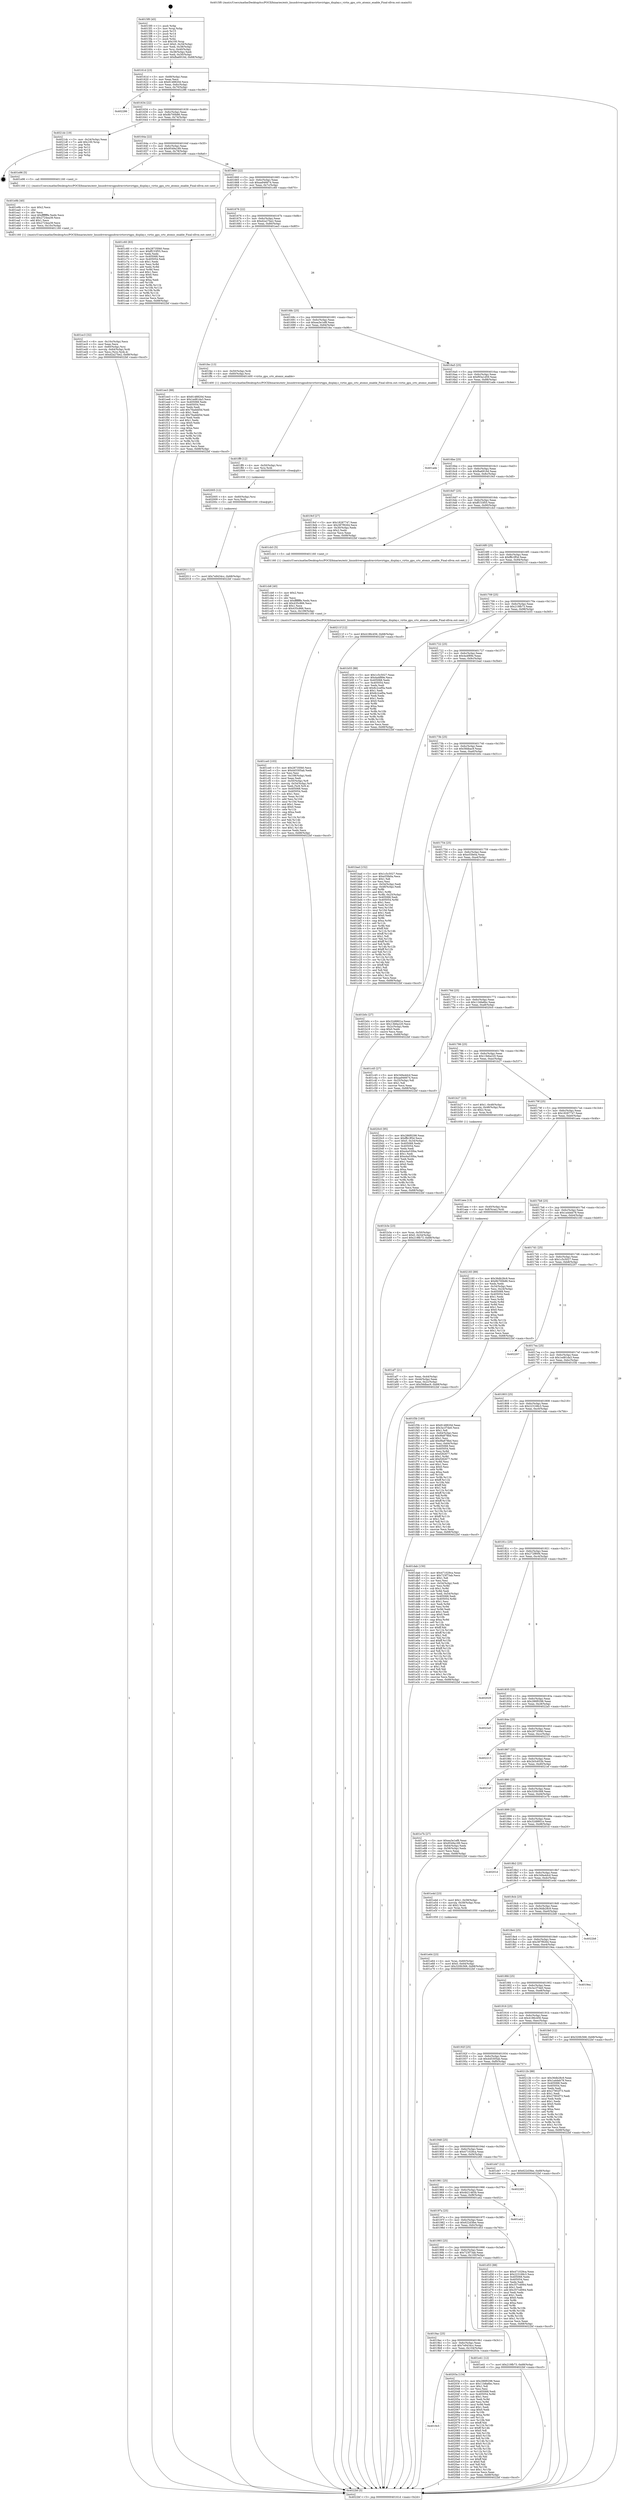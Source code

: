 digraph "0x4015f0" {
  label = "0x4015f0 (/mnt/c/Users/mathe/Desktop/tcc/POCII/binaries/extr_linuxdriversgpudrmvirtiovirtgpu_display.c_virtio_gpu_crtc_atomic_enable_Final-ollvm.out::main(0))"
  labelloc = "t"
  node[shape=record]

  Entry [label="",width=0.3,height=0.3,shape=circle,fillcolor=black,style=filled]
  "0x40161d" [label="{
     0x40161d [23]\l
     | [instrs]\l
     &nbsp;&nbsp;0x40161d \<+3\>: mov -0x68(%rbp),%eax\l
     &nbsp;&nbsp;0x401620 \<+2\>: mov %eax,%ecx\l
     &nbsp;&nbsp;0x401622 \<+6\>: sub $0x8148820d,%ecx\l
     &nbsp;&nbsp;0x401628 \<+3\>: mov %eax,-0x6c(%rbp)\l
     &nbsp;&nbsp;0x40162b \<+3\>: mov %ecx,-0x70(%rbp)\l
     &nbsp;&nbsp;0x40162e \<+6\>: je 0000000000402286 \<main+0xc96\>\l
  }"]
  "0x402286" [label="{
     0x402286\l
  }", style=dashed]
  "0x401634" [label="{
     0x401634 [22]\l
     | [instrs]\l
     &nbsp;&nbsp;0x401634 \<+5\>: jmp 0000000000401639 \<main+0x49\>\l
     &nbsp;&nbsp;0x401639 \<+3\>: mov -0x6c(%rbp),%eax\l
     &nbsp;&nbsp;0x40163c \<+5\>: sub $0x8b700b86,%eax\l
     &nbsp;&nbsp;0x401641 \<+3\>: mov %eax,-0x74(%rbp)\l
     &nbsp;&nbsp;0x401644 \<+6\>: je 00000000004021dc \<main+0xbec\>\l
  }"]
  Exit [label="",width=0.3,height=0.3,shape=circle,fillcolor=black,style=filled,peripheries=2]
  "0x4021dc" [label="{
     0x4021dc [19]\l
     | [instrs]\l
     &nbsp;&nbsp;0x4021dc \<+3\>: mov -0x24(%rbp),%eax\l
     &nbsp;&nbsp;0x4021df \<+7\>: add $0x100,%rsp\l
     &nbsp;&nbsp;0x4021e6 \<+1\>: pop %rbx\l
     &nbsp;&nbsp;0x4021e7 \<+2\>: pop %r12\l
     &nbsp;&nbsp;0x4021e9 \<+2\>: pop %r14\l
     &nbsp;&nbsp;0x4021eb \<+2\>: pop %r15\l
     &nbsp;&nbsp;0x4021ed \<+1\>: pop %rbp\l
     &nbsp;&nbsp;0x4021ee \<+1\>: ret\l
  }"]
  "0x40164a" [label="{
     0x40164a [22]\l
     | [instrs]\l
     &nbsp;&nbsp;0x40164a \<+5\>: jmp 000000000040164f \<main+0x5f\>\l
     &nbsp;&nbsp;0x40164f \<+3\>: mov -0x6c(%rbp),%eax\l
     &nbsp;&nbsp;0x401652 \<+5\>: sub $0x9549a189,%eax\l
     &nbsp;&nbsp;0x401657 \<+3\>: mov %eax,-0x78(%rbp)\l
     &nbsp;&nbsp;0x40165a \<+6\>: je 0000000000401e96 \<main+0x8a6\>\l
  }"]
  "0x4019c5" [label="{
     0x4019c5\l
  }", style=dashed]
  "0x401e96" [label="{
     0x401e96 [5]\l
     | [instrs]\l
     &nbsp;&nbsp;0x401e96 \<+5\>: call 0000000000401160 \<next_i\>\l
     | [calls]\l
     &nbsp;&nbsp;0x401160 \{1\} (/mnt/c/Users/mathe/Desktop/tcc/POCII/binaries/extr_linuxdriversgpudrmvirtiovirtgpu_display.c_virtio_gpu_crtc_atomic_enable_Final-ollvm.out::next_i)\l
  }"]
  "0x401660" [label="{
     0x401660 [22]\l
     | [instrs]\l
     &nbsp;&nbsp;0x401660 \<+5\>: jmp 0000000000401665 \<main+0x75\>\l
     &nbsp;&nbsp;0x401665 \<+3\>: mov -0x6c(%rbp),%eax\l
     &nbsp;&nbsp;0x401668 \<+5\>: sub $0xaa946674,%eax\l
     &nbsp;&nbsp;0x40166d \<+3\>: mov %eax,-0x7c(%rbp)\l
     &nbsp;&nbsp;0x401670 \<+6\>: je 0000000000401c60 \<main+0x670\>\l
  }"]
  "0x40203a" [label="{
     0x40203a [134]\l
     | [instrs]\l
     &nbsp;&nbsp;0x40203a \<+5\>: mov $0x286f0298,%eax\l
     &nbsp;&nbsp;0x40203f \<+5\>: mov $0x11b8a6bc,%ecx\l
     &nbsp;&nbsp;0x402044 \<+2\>: mov $0x1,%dl\l
     &nbsp;&nbsp;0x402046 \<+2\>: xor %esi,%esi\l
     &nbsp;&nbsp;0x402048 \<+7\>: mov 0x405068,%edi\l
     &nbsp;&nbsp;0x40204f \<+8\>: mov 0x405054,%r8d\l
     &nbsp;&nbsp;0x402057 \<+3\>: sub $0x1,%esi\l
     &nbsp;&nbsp;0x40205a \<+3\>: mov %edi,%r9d\l
     &nbsp;&nbsp;0x40205d \<+3\>: add %esi,%r9d\l
     &nbsp;&nbsp;0x402060 \<+4\>: imul %r9d,%edi\l
     &nbsp;&nbsp;0x402064 \<+3\>: and $0x1,%edi\l
     &nbsp;&nbsp;0x402067 \<+3\>: cmp $0x0,%edi\l
     &nbsp;&nbsp;0x40206a \<+4\>: sete %r10b\l
     &nbsp;&nbsp;0x40206e \<+4\>: cmp $0xa,%r8d\l
     &nbsp;&nbsp;0x402072 \<+4\>: setl %r11b\l
     &nbsp;&nbsp;0x402076 \<+3\>: mov %r10b,%bl\l
     &nbsp;&nbsp;0x402079 \<+3\>: xor $0xff,%bl\l
     &nbsp;&nbsp;0x40207c \<+3\>: mov %r11b,%r14b\l
     &nbsp;&nbsp;0x40207f \<+4\>: xor $0xff,%r14b\l
     &nbsp;&nbsp;0x402083 \<+3\>: xor $0x0,%dl\l
     &nbsp;&nbsp;0x402086 \<+3\>: mov %bl,%r15b\l
     &nbsp;&nbsp;0x402089 \<+4\>: and $0x0,%r15b\l
     &nbsp;&nbsp;0x40208d \<+3\>: and %dl,%r10b\l
     &nbsp;&nbsp;0x402090 \<+3\>: mov %r14b,%r12b\l
     &nbsp;&nbsp;0x402093 \<+4\>: and $0x0,%r12b\l
     &nbsp;&nbsp;0x402097 \<+3\>: and %dl,%r11b\l
     &nbsp;&nbsp;0x40209a \<+3\>: or %r10b,%r15b\l
     &nbsp;&nbsp;0x40209d \<+3\>: or %r11b,%r12b\l
     &nbsp;&nbsp;0x4020a0 \<+3\>: xor %r12b,%r15b\l
     &nbsp;&nbsp;0x4020a3 \<+3\>: or %r14b,%bl\l
     &nbsp;&nbsp;0x4020a6 \<+3\>: xor $0xff,%bl\l
     &nbsp;&nbsp;0x4020a9 \<+3\>: or $0x0,%dl\l
     &nbsp;&nbsp;0x4020ac \<+2\>: and %dl,%bl\l
     &nbsp;&nbsp;0x4020ae \<+3\>: or %bl,%r15b\l
     &nbsp;&nbsp;0x4020b1 \<+4\>: test $0x1,%r15b\l
     &nbsp;&nbsp;0x4020b5 \<+3\>: cmovne %ecx,%eax\l
     &nbsp;&nbsp;0x4020b8 \<+3\>: mov %eax,-0x68(%rbp)\l
     &nbsp;&nbsp;0x4020bb \<+5\>: jmp 00000000004022bf \<main+0xccf\>\l
  }"]
  "0x401c60" [label="{
     0x401c60 [83]\l
     | [instrs]\l
     &nbsp;&nbsp;0x401c60 \<+5\>: mov $0x28735f40,%eax\l
     &nbsp;&nbsp;0x401c65 \<+5\>: mov $0xff153f55,%ecx\l
     &nbsp;&nbsp;0x401c6a \<+2\>: xor %edx,%edx\l
     &nbsp;&nbsp;0x401c6c \<+7\>: mov 0x405068,%esi\l
     &nbsp;&nbsp;0x401c73 \<+7\>: mov 0x405054,%edi\l
     &nbsp;&nbsp;0x401c7a \<+3\>: sub $0x1,%edx\l
     &nbsp;&nbsp;0x401c7d \<+3\>: mov %esi,%r8d\l
     &nbsp;&nbsp;0x401c80 \<+3\>: add %edx,%r8d\l
     &nbsp;&nbsp;0x401c83 \<+4\>: imul %r8d,%esi\l
     &nbsp;&nbsp;0x401c87 \<+3\>: and $0x1,%esi\l
     &nbsp;&nbsp;0x401c8a \<+3\>: cmp $0x0,%esi\l
     &nbsp;&nbsp;0x401c8d \<+4\>: sete %r9b\l
     &nbsp;&nbsp;0x401c91 \<+3\>: cmp $0xa,%edi\l
     &nbsp;&nbsp;0x401c94 \<+4\>: setl %r10b\l
     &nbsp;&nbsp;0x401c98 \<+3\>: mov %r9b,%r11b\l
     &nbsp;&nbsp;0x401c9b \<+3\>: and %r10b,%r11b\l
     &nbsp;&nbsp;0x401c9e \<+3\>: xor %r10b,%r9b\l
     &nbsp;&nbsp;0x401ca1 \<+3\>: or %r9b,%r11b\l
     &nbsp;&nbsp;0x401ca4 \<+4\>: test $0x1,%r11b\l
     &nbsp;&nbsp;0x401ca8 \<+3\>: cmovne %ecx,%eax\l
     &nbsp;&nbsp;0x401cab \<+3\>: mov %eax,-0x68(%rbp)\l
     &nbsp;&nbsp;0x401cae \<+5\>: jmp 00000000004022bf \<main+0xccf\>\l
  }"]
  "0x401676" [label="{
     0x401676 [22]\l
     | [instrs]\l
     &nbsp;&nbsp;0x401676 \<+5\>: jmp 000000000040167b \<main+0x8b\>\l
     &nbsp;&nbsp;0x40167b \<+3\>: mov -0x6c(%rbp),%eax\l
     &nbsp;&nbsp;0x40167e \<+5\>: sub $0xd2a27be2,%eax\l
     &nbsp;&nbsp;0x401683 \<+3\>: mov %eax,-0x80(%rbp)\l
     &nbsp;&nbsp;0x401686 \<+6\>: je 0000000000401ee3 \<main+0x8f3\>\l
  }"]
  "0x402011" [label="{
     0x402011 [12]\l
     | [instrs]\l
     &nbsp;&nbsp;0x402011 \<+7\>: movl $0x7e9434cc,-0x68(%rbp)\l
     &nbsp;&nbsp;0x402018 \<+5\>: jmp 00000000004022bf \<main+0xccf\>\l
  }"]
  "0x401ee3" [label="{
     0x401ee3 [88]\l
     | [instrs]\l
     &nbsp;&nbsp;0x401ee3 \<+5\>: mov $0x8148820d,%eax\l
     &nbsp;&nbsp;0x401ee8 \<+5\>: mov $0x1ed81da3,%ecx\l
     &nbsp;&nbsp;0x401eed \<+7\>: mov 0x405068,%edx\l
     &nbsp;&nbsp;0x401ef4 \<+7\>: mov 0x405054,%esi\l
     &nbsp;&nbsp;0x401efb \<+2\>: mov %edx,%edi\l
     &nbsp;&nbsp;0x401efd \<+6\>: add $0x76addd5d,%edi\l
     &nbsp;&nbsp;0x401f03 \<+3\>: sub $0x1,%edi\l
     &nbsp;&nbsp;0x401f06 \<+6\>: sub $0x76addd5d,%edi\l
     &nbsp;&nbsp;0x401f0c \<+3\>: imul %edi,%edx\l
     &nbsp;&nbsp;0x401f0f \<+3\>: and $0x1,%edx\l
     &nbsp;&nbsp;0x401f12 \<+3\>: cmp $0x0,%edx\l
     &nbsp;&nbsp;0x401f15 \<+4\>: sete %r8b\l
     &nbsp;&nbsp;0x401f19 \<+3\>: cmp $0xa,%esi\l
     &nbsp;&nbsp;0x401f1c \<+4\>: setl %r9b\l
     &nbsp;&nbsp;0x401f20 \<+3\>: mov %r8b,%r10b\l
     &nbsp;&nbsp;0x401f23 \<+3\>: and %r9b,%r10b\l
     &nbsp;&nbsp;0x401f26 \<+3\>: xor %r9b,%r8b\l
     &nbsp;&nbsp;0x401f29 \<+3\>: or %r8b,%r10b\l
     &nbsp;&nbsp;0x401f2c \<+4\>: test $0x1,%r10b\l
     &nbsp;&nbsp;0x401f30 \<+3\>: cmovne %ecx,%eax\l
     &nbsp;&nbsp;0x401f33 \<+3\>: mov %eax,-0x68(%rbp)\l
     &nbsp;&nbsp;0x401f36 \<+5\>: jmp 00000000004022bf \<main+0xccf\>\l
  }"]
  "0x40168c" [label="{
     0x40168c [25]\l
     | [instrs]\l
     &nbsp;&nbsp;0x40168c \<+5\>: jmp 0000000000401691 \<main+0xa1\>\l
     &nbsp;&nbsp;0x401691 \<+3\>: mov -0x6c(%rbp),%eax\l
     &nbsp;&nbsp;0x401694 \<+5\>: sub $0xea3e1ef8,%eax\l
     &nbsp;&nbsp;0x401699 \<+6\>: mov %eax,-0x84(%rbp)\l
     &nbsp;&nbsp;0x40169f \<+6\>: je 0000000000401fec \<main+0x9fc\>\l
  }"]
  "0x402005" [label="{
     0x402005 [12]\l
     | [instrs]\l
     &nbsp;&nbsp;0x402005 \<+4\>: mov -0x60(%rbp),%rsi\l
     &nbsp;&nbsp;0x402009 \<+3\>: mov %rsi,%rdi\l
     &nbsp;&nbsp;0x40200c \<+5\>: call 0000000000401030 \<free@plt\>\l
     | [calls]\l
     &nbsp;&nbsp;0x401030 \{1\} (unknown)\l
  }"]
  "0x401fec" [label="{
     0x401fec [13]\l
     | [instrs]\l
     &nbsp;&nbsp;0x401fec \<+4\>: mov -0x50(%rbp),%rdi\l
     &nbsp;&nbsp;0x401ff0 \<+4\>: mov -0x60(%rbp),%rsi\l
     &nbsp;&nbsp;0x401ff4 \<+5\>: call 0000000000401400 \<virtio_gpu_crtc_atomic_enable\>\l
     | [calls]\l
     &nbsp;&nbsp;0x401400 \{1\} (/mnt/c/Users/mathe/Desktop/tcc/POCII/binaries/extr_linuxdriversgpudrmvirtiovirtgpu_display.c_virtio_gpu_crtc_atomic_enable_Final-ollvm.out::virtio_gpu_crtc_atomic_enable)\l
  }"]
  "0x4016a5" [label="{
     0x4016a5 [25]\l
     | [instrs]\l
     &nbsp;&nbsp;0x4016a5 \<+5\>: jmp 00000000004016aa \<main+0xba\>\l
     &nbsp;&nbsp;0x4016aa \<+3\>: mov -0x6c(%rbp),%eax\l
     &nbsp;&nbsp;0x4016ad \<+5\>: sub $0xf93a1d59,%eax\l
     &nbsp;&nbsp;0x4016b2 \<+6\>: mov %eax,-0x88(%rbp)\l
     &nbsp;&nbsp;0x4016b8 \<+6\>: je 0000000000401ade \<main+0x4ee\>\l
  }"]
  "0x401ff9" [label="{
     0x401ff9 [12]\l
     | [instrs]\l
     &nbsp;&nbsp;0x401ff9 \<+4\>: mov -0x50(%rbp),%rsi\l
     &nbsp;&nbsp;0x401ffd \<+3\>: mov %rsi,%rdi\l
     &nbsp;&nbsp;0x402000 \<+5\>: call 0000000000401030 \<free@plt\>\l
     | [calls]\l
     &nbsp;&nbsp;0x401030 \{1\} (unknown)\l
  }"]
  "0x401ade" [label="{
     0x401ade\l
  }", style=dashed]
  "0x4016be" [label="{
     0x4016be [25]\l
     | [instrs]\l
     &nbsp;&nbsp;0x4016be \<+5\>: jmp 00000000004016c3 \<main+0xd3\>\l
     &nbsp;&nbsp;0x4016c3 \<+3\>: mov -0x6c(%rbp),%eax\l
     &nbsp;&nbsp;0x4016c6 \<+5\>: sub $0xfba6916d,%eax\l
     &nbsp;&nbsp;0x4016cb \<+6\>: mov %eax,-0x8c(%rbp)\l
     &nbsp;&nbsp;0x4016d1 \<+6\>: je 00000000004019cf \<main+0x3df\>\l
  }"]
  "0x401ec3" [label="{
     0x401ec3 [32]\l
     | [instrs]\l
     &nbsp;&nbsp;0x401ec3 \<+6\>: mov -0x10c(%rbp),%ecx\l
     &nbsp;&nbsp;0x401ec9 \<+3\>: imul %eax,%ecx\l
     &nbsp;&nbsp;0x401ecc \<+4\>: mov -0x60(%rbp),%rsi\l
     &nbsp;&nbsp;0x401ed0 \<+4\>: movslq -0x64(%rbp),%rdi\l
     &nbsp;&nbsp;0x401ed4 \<+3\>: mov %ecx,(%rsi,%rdi,4)\l
     &nbsp;&nbsp;0x401ed7 \<+7\>: movl $0xd2a27be2,-0x68(%rbp)\l
     &nbsp;&nbsp;0x401ede \<+5\>: jmp 00000000004022bf \<main+0xccf\>\l
  }"]
  "0x4019cf" [label="{
     0x4019cf [27]\l
     | [instrs]\l
     &nbsp;&nbsp;0x4019cf \<+5\>: mov $0x18287747,%eax\l
     &nbsp;&nbsp;0x4019d4 \<+5\>: mov $0x387f9264,%ecx\l
     &nbsp;&nbsp;0x4019d9 \<+3\>: mov -0x30(%rbp),%edx\l
     &nbsp;&nbsp;0x4019dc \<+3\>: cmp $0x2,%edx\l
     &nbsp;&nbsp;0x4019df \<+3\>: cmovne %ecx,%eax\l
     &nbsp;&nbsp;0x4019e2 \<+3\>: mov %eax,-0x68(%rbp)\l
     &nbsp;&nbsp;0x4019e5 \<+5\>: jmp 00000000004022bf \<main+0xccf\>\l
  }"]
  "0x4016d7" [label="{
     0x4016d7 [25]\l
     | [instrs]\l
     &nbsp;&nbsp;0x4016d7 \<+5\>: jmp 00000000004016dc \<main+0xec\>\l
     &nbsp;&nbsp;0x4016dc \<+3\>: mov -0x6c(%rbp),%eax\l
     &nbsp;&nbsp;0x4016df \<+5\>: sub $0xff153f55,%eax\l
     &nbsp;&nbsp;0x4016e4 \<+6\>: mov %eax,-0x90(%rbp)\l
     &nbsp;&nbsp;0x4016ea \<+6\>: je 0000000000401cb3 \<main+0x6c3\>\l
  }"]
  "0x4022bf" [label="{
     0x4022bf [5]\l
     | [instrs]\l
     &nbsp;&nbsp;0x4022bf \<+5\>: jmp 000000000040161d \<main+0x2d\>\l
  }"]
  "0x4015f0" [label="{
     0x4015f0 [45]\l
     | [instrs]\l
     &nbsp;&nbsp;0x4015f0 \<+1\>: push %rbp\l
     &nbsp;&nbsp;0x4015f1 \<+3\>: mov %rsp,%rbp\l
     &nbsp;&nbsp;0x4015f4 \<+2\>: push %r15\l
     &nbsp;&nbsp;0x4015f6 \<+2\>: push %r14\l
     &nbsp;&nbsp;0x4015f8 \<+2\>: push %r12\l
     &nbsp;&nbsp;0x4015fa \<+1\>: push %rbx\l
     &nbsp;&nbsp;0x4015fb \<+7\>: sub $0x100,%rsp\l
     &nbsp;&nbsp;0x401602 \<+7\>: movl $0x0,-0x34(%rbp)\l
     &nbsp;&nbsp;0x401609 \<+3\>: mov %edi,-0x38(%rbp)\l
     &nbsp;&nbsp;0x40160c \<+4\>: mov %rsi,-0x40(%rbp)\l
     &nbsp;&nbsp;0x401610 \<+3\>: mov -0x38(%rbp),%edi\l
     &nbsp;&nbsp;0x401613 \<+3\>: mov %edi,-0x30(%rbp)\l
     &nbsp;&nbsp;0x401616 \<+7\>: movl $0xfba6916d,-0x68(%rbp)\l
  }"]
  "0x401e9b" [label="{
     0x401e9b [40]\l
     | [instrs]\l
     &nbsp;&nbsp;0x401e9b \<+5\>: mov $0x2,%ecx\l
     &nbsp;&nbsp;0x401ea0 \<+1\>: cltd\l
     &nbsp;&nbsp;0x401ea1 \<+2\>: idiv %ecx\l
     &nbsp;&nbsp;0x401ea3 \<+6\>: imul $0xfffffffe,%edx,%ecx\l
     &nbsp;&nbsp;0x401ea9 \<+6\>: add $0x2724ea39,%ecx\l
     &nbsp;&nbsp;0x401eaf \<+3\>: add $0x1,%ecx\l
     &nbsp;&nbsp;0x401eb2 \<+6\>: sub $0x2724ea39,%ecx\l
     &nbsp;&nbsp;0x401eb8 \<+6\>: mov %ecx,-0x10c(%rbp)\l
     &nbsp;&nbsp;0x401ebe \<+5\>: call 0000000000401160 \<next_i\>\l
     | [calls]\l
     &nbsp;&nbsp;0x401160 \{1\} (/mnt/c/Users/mathe/Desktop/tcc/POCII/binaries/extr_linuxdriversgpudrmvirtiovirtgpu_display.c_virtio_gpu_crtc_atomic_enable_Final-ollvm.out::next_i)\l
  }"]
  "0x401cb3" [label="{
     0x401cb3 [5]\l
     | [instrs]\l
     &nbsp;&nbsp;0x401cb3 \<+5\>: call 0000000000401160 \<next_i\>\l
     | [calls]\l
     &nbsp;&nbsp;0x401160 \{1\} (/mnt/c/Users/mathe/Desktop/tcc/POCII/binaries/extr_linuxdriversgpudrmvirtiovirtgpu_display.c_virtio_gpu_crtc_atomic_enable_Final-ollvm.out::next_i)\l
  }"]
  "0x4016f0" [label="{
     0x4016f0 [25]\l
     | [instrs]\l
     &nbsp;&nbsp;0x4016f0 \<+5\>: jmp 00000000004016f5 \<main+0x105\>\l
     &nbsp;&nbsp;0x4016f5 \<+3\>: mov -0x6c(%rbp),%eax\l
     &nbsp;&nbsp;0x4016f8 \<+5\>: sub $0xffb1ff3d,%eax\l
     &nbsp;&nbsp;0x4016fd \<+6\>: mov %eax,-0x94(%rbp)\l
     &nbsp;&nbsp;0x401703 \<+6\>: je 000000000040211f \<main+0xb2f\>\l
  }"]
  "0x401e64" [label="{
     0x401e64 [23]\l
     | [instrs]\l
     &nbsp;&nbsp;0x401e64 \<+4\>: mov %rax,-0x60(%rbp)\l
     &nbsp;&nbsp;0x401e68 \<+7\>: movl $0x0,-0x64(%rbp)\l
     &nbsp;&nbsp;0x401e6f \<+7\>: movl $0x320fc568,-0x68(%rbp)\l
     &nbsp;&nbsp;0x401e76 \<+5\>: jmp 00000000004022bf \<main+0xccf\>\l
  }"]
  "0x40211f" [label="{
     0x40211f [12]\l
     | [instrs]\l
     &nbsp;&nbsp;0x40211f \<+7\>: movl $0x4186c456,-0x68(%rbp)\l
     &nbsp;&nbsp;0x402126 \<+5\>: jmp 00000000004022bf \<main+0xccf\>\l
  }"]
  "0x401709" [label="{
     0x401709 [25]\l
     | [instrs]\l
     &nbsp;&nbsp;0x401709 \<+5\>: jmp 000000000040170e \<main+0x11e\>\l
     &nbsp;&nbsp;0x40170e \<+3\>: mov -0x6c(%rbp),%eax\l
     &nbsp;&nbsp;0x401711 \<+5\>: sub $0x219fb73,%eax\l
     &nbsp;&nbsp;0x401716 \<+6\>: mov %eax,-0x98(%rbp)\l
     &nbsp;&nbsp;0x40171c \<+6\>: je 0000000000401b55 \<main+0x565\>\l
  }"]
  "0x4019ac" [label="{
     0x4019ac [25]\l
     | [instrs]\l
     &nbsp;&nbsp;0x4019ac \<+5\>: jmp 00000000004019b1 \<main+0x3c1\>\l
     &nbsp;&nbsp;0x4019b1 \<+3\>: mov -0x6c(%rbp),%eax\l
     &nbsp;&nbsp;0x4019b4 \<+5\>: sub $0x7e9434cc,%eax\l
     &nbsp;&nbsp;0x4019b9 \<+6\>: mov %eax,-0x104(%rbp)\l
     &nbsp;&nbsp;0x4019bf \<+6\>: je 000000000040203a \<main+0xa4a\>\l
  }"]
  "0x401b55" [label="{
     0x401b55 [88]\l
     | [instrs]\l
     &nbsp;&nbsp;0x401b55 \<+5\>: mov $0x1c5c5027,%eax\l
     &nbsp;&nbsp;0x401b5a \<+5\>: mov $0x4a4f89e,%ecx\l
     &nbsp;&nbsp;0x401b5f \<+7\>: mov 0x405068,%edx\l
     &nbsp;&nbsp;0x401b66 \<+7\>: mov 0x405054,%esi\l
     &nbsp;&nbsp;0x401b6d \<+2\>: mov %edx,%edi\l
     &nbsp;&nbsp;0x401b6f \<+6\>: add $0x8c2cef0a,%edi\l
     &nbsp;&nbsp;0x401b75 \<+3\>: sub $0x1,%edi\l
     &nbsp;&nbsp;0x401b78 \<+6\>: sub $0x8c2cef0a,%edi\l
     &nbsp;&nbsp;0x401b7e \<+3\>: imul %edi,%edx\l
     &nbsp;&nbsp;0x401b81 \<+3\>: and $0x1,%edx\l
     &nbsp;&nbsp;0x401b84 \<+3\>: cmp $0x0,%edx\l
     &nbsp;&nbsp;0x401b87 \<+4\>: sete %r8b\l
     &nbsp;&nbsp;0x401b8b \<+3\>: cmp $0xa,%esi\l
     &nbsp;&nbsp;0x401b8e \<+4\>: setl %r9b\l
     &nbsp;&nbsp;0x401b92 \<+3\>: mov %r8b,%r10b\l
     &nbsp;&nbsp;0x401b95 \<+3\>: and %r9b,%r10b\l
     &nbsp;&nbsp;0x401b98 \<+3\>: xor %r9b,%r8b\l
     &nbsp;&nbsp;0x401b9b \<+3\>: or %r8b,%r10b\l
     &nbsp;&nbsp;0x401b9e \<+4\>: test $0x1,%r10b\l
     &nbsp;&nbsp;0x401ba2 \<+3\>: cmovne %ecx,%eax\l
     &nbsp;&nbsp;0x401ba5 \<+3\>: mov %eax,-0x68(%rbp)\l
     &nbsp;&nbsp;0x401ba8 \<+5\>: jmp 00000000004022bf \<main+0xccf\>\l
  }"]
  "0x401722" [label="{
     0x401722 [25]\l
     | [instrs]\l
     &nbsp;&nbsp;0x401722 \<+5\>: jmp 0000000000401727 \<main+0x137\>\l
     &nbsp;&nbsp;0x401727 \<+3\>: mov -0x6c(%rbp),%eax\l
     &nbsp;&nbsp;0x40172a \<+5\>: sub $0x4a4f89e,%eax\l
     &nbsp;&nbsp;0x40172f \<+6\>: mov %eax,-0x9c(%rbp)\l
     &nbsp;&nbsp;0x401735 \<+6\>: je 0000000000401bad \<main+0x5bd\>\l
  }"]
  "0x401e41" [label="{
     0x401e41 [12]\l
     | [instrs]\l
     &nbsp;&nbsp;0x401e41 \<+7\>: movl $0x219fb73,-0x68(%rbp)\l
     &nbsp;&nbsp;0x401e48 \<+5\>: jmp 00000000004022bf \<main+0xccf\>\l
  }"]
  "0x401bad" [label="{
     0x401bad [152]\l
     | [instrs]\l
     &nbsp;&nbsp;0x401bad \<+5\>: mov $0x1c5c5027,%eax\l
     &nbsp;&nbsp;0x401bb2 \<+5\>: mov $0xe55fe0a,%ecx\l
     &nbsp;&nbsp;0x401bb7 \<+2\>: mov $0x1,%dl\l
     &nbsp;&nbsp;0x401bb9 \<+2\>: xor %esi,%esi\l
     &nbsp;&nbsp;0x401bbb \<+3\>: mov -0x54(%rbp),%edi\l
     &nbsp;&nbsp;0x401bbe \<+3\>: cmp -0x48(%rbp),%edi\l
     &nbsp;&nbsp;0x401bc1 \<+4\>: setl %r8b\l
     &nbsp;&nbsp;0x401bc5 \<+4\>: and $0x1,%r8b\l
     &nbsp;&nbsp;0x401bc9 \<+4\>: mov %r8b,-0x25(%rbp)\l
     &nbsp;&nbsp;0x401bcd \<+7\>: mov 0x405068,%edi\l
     &nbsp;&nbsp;0x401bd4 \<+8\>: mov 0x405054,%r9d\l
     &nbsp;&nbsp;0x401bdc \<+3\>: sub $0x1,%esi\l
     &nbsp;&nbsp;0x401bdf \<+3\>: mov %edi,%r10d\l
     &nbsp;&nbsp;0x401be2 \<+3\>: add %esi,%r10d\l
     &nbsp;&nbsp;0x401be5 \<+4\>: imul %r10d,%edi\l
     &nbsp;&nbsp;0x401be9 \<+3\>: and $0x1,%edi\l
     &nbsp;&nbsp;0x401bec \<+3\>: cmp $0x0,%edi\l
     &nbsp;&nbsp;0x401bef \<+4\>: sete %r8b\l
     &nbsp;&nbsp;0x401bf3 \<+4\>: cmp $0xa,%r9d\l
     &nbsp;&nbsp;0x401bf7 \<+4\>: setl %r11b\l
     &nbsp;&nbsp;0x401bfb \<+3\>: mov %r8b,%bl\l
     &nbsp;&nbsp;0x401bfe \<+3\>: xor $0xff,%bl\l
     &nbsp;&nbsp;0x401c01 \<+3\>: mov %r11b,%r14b\l
     &nbsp;&nbsp;0x401c04 \<+4\>: xor $0xff,%r14b\l
     &nbsp;&nbsp;0x401c08 \<+3\>: xor $0x1,%dl\l
     &nbsp;&nbsp;0x401c0b \<+3\>: mov %bl,%r15b\l
     &nbsp;&nbsp;0x401c0e \<+4\>: and $0xff,%r15b\l
     &nbsp;&nbsp;0x401c12 \<+3\>: and %dl,%r8b\l
     &nbsp;&nbsp;0x401c15 \<+3\>: mov %r14b,%r12b\l
     &nbsp;&nbsp;0x401c18 \<+4\>: and $0xff,%r12b\l
     &nbsp;&nbsp;0x401c1c \<+3\>: and %dl,%r11b\l
     &nbsp;&nbsp;0x401c1f \<+3\>: or %r8b,%r15b\l
     &nbsp;&nbsp;0x401c22 \<+3\>: or %r11b,%r12b\l
     &nbsp;&nbsp;0x401c25 \<+3\>: xor %r12b,%r15b\l
     &nbsp;&nbsp;0x401c28 \<+3\>: or %r14b,%bl\l
     &nbsp;&nbsp;0x401c2b \<+3\>: xor $0xff,%bl\l
     &nbsp;&nbsp;0x401c2e \<+3\>: or $0x1,%dl\l
     &nbsp;&nbsp;0x401c31 \<+2\>: and %dl,%bl\l
     &nbsp;&nbsp;0x401c33 \<+3\>: or %bl,%r15b\l
     &nbsp;&nbsp;0x401c36 \<+4\>: test $0x1,%r15b\l
     &nbsp;&nbsp;0x401c3a \<+3\>: cmovne %ecx,%eax\l
     &nbsp;&nbsp;0x401c3d \<+3\>: mov %eax,-0x68(%rbp)\l
     &nbsp;&nbsp;0x401c40 \<+5\>: jmp 00000000004022bf \<main+0xccf\>\l
  }"]
  "0x40173b" [label="{
     0x40173b [25]\l
     | [instrs]\l
     &nbsp;&nbsp;0x40173b \<+5\>: jmp 0000000000401740 \<main+0x150\>\l
     &nbsp;&nbsp;0x401740 \<+3\>: mov -0x6c(%rbp),%eax\l
     &nbsp;&nbsp;0x401743 \<+5\>: sub $0x58dbac9,%eax\l
     &nbsp;&nbsp;0x401748 \<+6\>: mov %eax,-0xa0(%rbp)\l
     &nbsp;&nbsp;0x40174e \<+6\>: je 0000000000401b0c \<main+0x51c\>\l
  }"]
  "0x401993" [label="{
     0x401993 [25]\l
     | [instrs]\l
     &nbsp;&nbsp;0x401993 \<+5\>: jmp 0000000000401998 \<main+0x3a8\>\l
     &nbsp;&nbsp;0x401998 \<+3\>: mov -0x6c(%rbp),%eax\l
     &nbsp;&nbsp;0x40199b \<+5\>: sub $0x723f73ab,%eax\l
     &nbsp;&nbsp;0x4019a0 \<+6\>: mov %eax,-0x100(%rbp)\l
     &nbsp;&nbsp;0x4019a6 \<+6\>: je 0000000000401e41 \<main+0x851\>\l
  }"]
  "0x401b0c" [label="{
     0x401b0c [27]\l
     | [instrs]\l
     &nbsp;&nbsp;0x401b0c \<+5\>: mov $0x32d8801e,%eax\l
     &nbsp;&nbsp;0x401b11 \<+5\>: mov $0x13b6a220,%ecx\l
     &nbsp;&nbsp;0x401b16 \<+3\>: mov -0x2c(%rbp),%edx\l
     &nbsp;&nbsp;0x401b19 \<+3\>: cmp $0x0,%edx\l
     &nbsp;&nbsp;0x401b1c \<+3\>: cmove %ecx,%eax\l
     &nbsp;&nbsp;0x401b1f \<+3\>: mov %eax,-0x68(%rbp)\l
     &nbsp;&nbsp;0x401b22 \<+5\>: jmp 00000000004022bf \<main+0xccf\>\l
  }"]
  "0x401754" [label="{
     0x401754 [25]\l
     | [instrs]\l
     &nbsp;&nbsp;0x401754 \<+5\>: jmp 0000000000401759 \<main+0x169\>\l
     &nbsp;&nbsp;0x401759 \<+3\>: mov -0x6c(%rbp),%eax\l
     &nbsp;&nbsp;0x40175c \<+5\>: sub $0xe55fe0a,%eax\l
     &nbsp;&nbsp;0x401761 \<+6\>: mov %eax,-0xa4(%rbp)\l
     &nbsp;&nbsp;0x401767 \<+6\>: je 0000000000401c45 \<main+0x655\>\l
  }"]
  "0x401d53" [label="{
     0x401d53 [88]\l
     | [instrs]\l
     &nbsp;&nbsp;0x401d53 \<+5\>: mov $0x471029ca,%eax\l
     &nbsp;&nbsp;0x401d58 \<+5\>: mov $0x223168c3,%ecx\l
     &nbsp;&nbsp;0x401d5d \<+7\>: mov 0x405068,%edx\l
     &nbsp;&nbsp;0x401d64 \<+7\>: mov 0x405054,%esi\l
     &nbsp;&nbsp;0x401d6b \<+2\>: mov %edx,%edi\l
     &nbsp;&nbsp;0x401d6d \<+6\>: sub $0x357cd064,%edi\l
     &nbsp;&nbsp;0x401d73 \<+3\>: sub $0x1,%edi\l
     &nbsp;&nbsp;0x401d76 \<+6\>: add $0x357cd064,%edi\l
     &nbsp;&nbsp;0x401d7c \<+3\>: imul %edi,%edx\l
     &nbsp;&nbsp;0x401d7f \<+3\>: and $0x1,%edx\l
     &nbsp;&nbsp;0x401d82 \<+3\>: cmp $0x0,%edx\l
     &nbsp;&nbsp;0x401d85 \<+4\>: sete %r8b\l
     &nbsp;&nbsp;0x401d89 \<+3\>: cmp $0xa,%esi\l
     &nbsp;&nbsp;0x401d8c \<+4\>: setl %r9b\l
     &nbsp;&nbsp;0x401d90 \<+3\>: mov %r8b,%r10b\l
     &nbsp;&nbsp;0x401d93 \<+3\>: and %r9b,%r10b\l
     &nbsp;&nbsp;0x401d96 \<+3\>: xor %r9b,%r8b\l
     &nbsp;&nbsp;0x401d99 \<+3\>: or %r8b,%r10b\l
     &nbsp;&nbsp;0x401d9c \<+4\>: test $0x1,%r10b\l
     &nbsp;&nbsp;0x401da0 \<+3\>: cmovne %ecx,%eax\l
     &nbsp;&nbsp;0x401da3 \<+3\>: mov %eax,-0x68(%rbp)\l
     &nbsp;&nbsp;0x401da6 \<+5\>: jmp 00000000004022bf \<main+0xccf\>\l
  }"]
  "0x401c45" [label="{
     0x401c45 [27]\l
     | [instrs]\l
     &nbsp;&nbsp;0x401c45 \<+5\>: mov $0x349a4dcd,%eax\l
     &nbsp;&nbsp;0x401c4a \<+5\>: mov $0xaa946674,%ecx\l
     &nbsp;&nbsp;0x401c4f \<+3\>: mov -0x25(%rbp),%dl\l
     &nbsp;&nbsp;0x401c52 \<+3\>: test $0x1,%dl\l
     &nbsp;&nbsp;0x401c55 \<+3\>: cmovne %ecx,%eax\l
     &nbsp;&nbsp;0x401c58 \<+3\>: mov %eax,-0x68(%rbp)\l
     &nbsp;&nbsp;0x401c5b \<+5\>: jmp 00000000004022bf \<main+0xccf\>\l
  }"]
  "0x40176d" [label="{
     0x40176d [25]\l
     | [instrs]\l
     &nbsp;&nbsp;0x40176d \<+5\>: jmp 0000000000401772 \<main+0x182\>\l
     &nbsp;&nbsp;0x401772 \<+3\>: mov -0x6c(%rbp),%eax\l
     &nbsp;&nbsp;0x401775 \<+5\>: sub $0x11b8a6bc,%eax\l
     &nbsp;&nbsp;0x40177a \<+6\>: mov %eax,-0xa8(%rbp)\l
     &nbsp;&nbsp;0x401780 \<+6\>: je 00000000004020c0 \<main+0xad0\>\l
  }"]
  "0x40197a" [label="{
     0x40197a [25]\l
     | [instrs]\l
     &nbsp;&nbsp;0x40197a \<+5\>: jmp 000000000040197f \<main+0x38f\>\l
     &nbsp;&nbsp;0x40197f \<+3\>: mov -0x6c(%rbp),%eax\l
     &nbsp;&nbsp;0x401982 \<+5\>: sub $0x622d3fee,%eax\l
     &nbsp;&nbsp;0x401987 \<+6\>: mov %eax,-0xfc(%rbp)\l
     &nbsp;&nbsp;0x40198d \<+6\>: je 0000000000401d53 \<main+0x763\>\l
  }"]
  "0x4020c0" [label="{
     0x4020c0 [95]\l
     | [instrs]\l
     &nbsp;&nbsp;0x4020c0 \<+5\>: mov $0x286f0298,%eax\l
     &nbsp;&nbsp;0x4020c5 \<+5\>: mov $0xffb1ff3d,%ecx\l
     &nbsp;&nbsp;0x4020ca \<+7\>: movl $0x0,-0x34(%rbp)\l
     &nbsp;&nbsp;0x4020d1 \<+7\>: mov 0x405068,%edx\l
     &nbsp;&nbsp;0x4020d8 \<+7\>: mov 0x405054,%esi\l
     &nbsp;&nbsp;0x4020df \<+2\>: mov %edx,%edi\l
     &nbsp;&nbsp;0x4020e1 \<+6\>: sub $0xe4a530ba,%edi\l
     &nbsp;&nbsp;0x4020e7 \<+3\>: sub $0x1,%edi\l
     &nbsp;&nbsp;0x4020ea \<+6\>: add $0xe4a530ba,%edi\l
     &nbsp;&nbsp;0x4020f0 \<+3\>: imul %edi,%edx\l
     &nbsp;&nbsp;0x4020f3 \<+3\>: and $0x1,%edx\l
     &nbsp;&nbsp;0x4020f6 \<+3\>: cmp $0x0,%edx\l
     &nbsp;&nbsp;0x4020f9 \<+4\>: sete %r8b\l
     &nbsp;&nbsp;0x4020fd \<+3\>: cmp $0xa,%esi\l
     &nbsp;&nbsp;0x402100 \<+4\>: setl %r9b\l
     &nbsp;&nbsp;0x402104 \<+3\>: mov %r8b,%r10b\l
     &nbsp;&nbsp;0x402107 \<+3\>: and %r9b,%r10b\l
     &nbsp;&nbsp;0x40210a \<+3\>: xor %r9b,%r8b\l
     &nbsp;&nbsp;0x40210d \<+3\>: or %r8b,%r10b\l
     &nbsp;&nbsp;0x402110 \<+4\>: test $0x1,%r10b\l
     &nbsp;&nbsp;0x402114 \<+3\>: cmovne %ecx,%eax\l
     &nbsp;&nbsp;0x402117 \<+3\>: mov %eax,-0x68(%rbp)\l
     &nbsp;&nbsp;0x40211a \<+5\>: jmp 00000000004022bf \<main+0xccf\>\l
  }"]
  "0x401786" [label="{
     0x401786 [25]\l
     | [instrs]\l
     &nbsp;&nbsp;0x401786 \<+5\>: jmp 000000000040178b \<main+0x19b\>\l
     &nbsp;&nbsp;0x40178b \<+3\>: mov -0x6c(%rbp),%eax\l
     &nbsp;&nbsp;0x40178e \<+5\>: sub $0x13b6a220,%eax\l
     &nbsp;&nbsp;0x401793 \<+6\>: mov %eax,-0xac(%rbp)\l
     &nbsp;&nbsp;0x401799 \<+6\>: je 0000000000401b27 \<main+0x537\>\l
  }"]
  "0x401a42" [label="{
     0x401a42\l
  }", style=dashed]
  "0x401b27" [label="{
     0x401b27 [23]\l
     | [instrs]\l
     &nbsp;&nbsp;0x401b27 \<+7\>: movl $0x1,-0x48(%rbp)\l
     &nbsp;&nbsp;0x401b2e \<+4\>: movslq -0x48(%rbp),%rax\l
     &nbsp;&nbsp;0x401b32 \<+4\>: shl $0x2,%rax\l
     &nbsp;&nbsp;0x401b36 \<+3\>: mov %rax,%rdi\l
     &nbsp;&nbsp;0x401b39 \<+5\>: call 0000000000401050 \<malloc@plt\>\l
     | [calls]\l
     &nbsp;&nbsp;0x401050 \{1\} (unknown)\l
  }"]
  "0x40179f" [label="{
     0x40179f [25]\l
     | [instrs]\l
     &nbsp;&nbsp;0x40179f \<+5\>: jmp 00000000004017a4 \<main+0x1b4\>\l
     &nbsp;&nbsp;0x4017a4 \<+3\>: mov -0x6c(%rbp),%eax\l
     &nbsp;&nbsp;0x4017a7 \<+5\>: sub $0x18287747,%eax\l
     &nbsp;&nbsp;0x4017ac \<+6\>: mov %eax,-0xb0(%rbp)\l
     &nbsp;&nbsp;0x4017b2 \<+6\>: je 0000000000401aea \<main+0x4fa\>\l
  }"]
  "0x401961" [label="{
     0x401961 [25]\l
     | [instrs]\l
     &nbsp;&nbsp;0x401961 \<+5\>: jmp 0000000000401966 \<main+0x376\>\l
     &nbsp;&nbsp;0x401966 \<+3\>: mov -0x6c(%rbp),%eax\l
     &nbsp;&nbsp;0x401969 \<+5\>: sub $0x4b21465b,%eax\l
     &nbsp;&nbsp;0x40196e \<+6\>: mov %eax,-0xf8(%rbp)\l
     &nbsp;&nbsp;0x401974 \<+6\>: je 0000000000401a42 \<main+0x452\>\l
  }"]
  "0x401aea" [label="{
     0x401aea [13]\l
     | [instrs]\l
     &nbsp;&nbsp;0x401aea \<+4\>: mov -0x40(%rbp),%rax\l
     &nbsp;&nbsp;0x401aee \<+4\>: mov 0x8(%rax),%rdi\l
     &nbsp;&nbsp;0x401af2 \<+5\>: call 0000000000401060 \<atoi@plt\>\l
     | [calls]\l
     &nbsp;&nbsp;0x401060 \{1\} (unknown)\l
  }"]
  "0x4017b8" [label="{
     0x4017b8 [25]\l
     | [instrs]\l
     &nbsp;&nbsp;0x4017b8 \<+5\>: jmp 00000000004017bd \<main+0x1cd\>\l
     &nbsp;&nbsp;0x4017bd \<+3\>: mov -0x6c(%rbp),%eax\l
     &nbsp;&nbsp;0x4017c0 \<+5\>: sub $0x1a4deb78,%eax\l
     &nbsp;&nbsp;0x4017c5 \<+6\>: mov %eax,-0xb4(%rbp)\l
     &nbsp;&nbsp;0x4017cb \<+6\>: je 0000000000402183 \<main+0xb93\>\l
  }"]
  "0x401af7" [label="{
     0x401af7 [21]\l
     | [instrs]\l
     &nbsp;&nbsp;0x401af7 \<+3\>: mov %eax,-0x44(%rbp)\l
     &nbsp;&nbsp;0x401afa \<+3\>: mov -0x44(%rbp),%eax\l
     &nbsp;&nbsp;0x401afd \<+3\>: mov %eax,-0x2c(%rbp)\l
     &nbsp;&nbsp;0x401b00 \<+7\>: movl $0x58dbac9,-0x68(%rbp)\l
     &nbsp;&nbsp;0x401b07 \<+5\>: jmp 00000000004022bf \<main+0xccf\>\l
  }"]
  "0x401b3e" [label="{
     0x401b3e [23]\l
     | [instrs]\l
     &nbsp;&nbsp;0x401b3e \<+4\>: mov %rax,-0x50(%rbp)\l
     &nbsp;&nbsp;0x401b42 \<+7\>: movl $0x0,-0x54(%rbp)\l
     &nbsp;&nbsp;0x401b49 \<+7\>: movl $0x219fb73,-0x68(%rbp)\l
     &nbsp;&nbsp;0x401b50 \<+5\>: jmp 00000000004022bf \<main+0xccf\>\l
  }"]
  "0x401cb8" [label="{
     0x401cb8 [40]\l
     | [instrs]\l
     &nbsp;&nbsp;0x401cb8 \<+5\>: mov $0x2,%ecx\l
     &nbsp;&nbsp;0x401cbd \<+1\>: cltd\l
     &nbsp;&nbsp;0x401cbe \<+2\>: idiv %ecx\l
     &nbsp;&nbsp;0x401cc0 \<+6\>: imul $0xfffffffe,%edx,%ecx\l
     &nbsp;&nbsp;0x401cc6 \<+6\>: add $0x435c866,%ecx\l
     &nbsp;&nbsp;0x401ccc \<+3\>: add $0x1,%ecx\l
     &nbsp;&nbsp;0x401ccf \<+6\>: sub $0x435c866,%ecx\l
     &nbsp;&nbsp;0x401cd5 \<+6\>: mov %ecx,-0x108(%rbp)\l
     &nbsp;&nbsp;0x401cdb \<+5\>: call 0000000000401160 \<next_i\>\l
     | [calls]\l
     &nbsp;&nbsp;0x401160 \{1\} (/mnt/c/Users/mathe/Desktop/tcc/POCII/binaries/extr_linuxdriversgpudrmvirtiovirtgpu_display.c_virtio_gpu_crtc_atomic_enable_Final-ollvm.out::next_i)\l
  }"]
  "0x401ce0" [label="{
     0x401ce0 [103]\l
     | [instrs]\l
     &nbsp;&nbsp;0x401ce0 \<+5\>: mov $0x28735f40,%ecx\l
     &nbsp;&nbsp;0x401ce5 \<+5\>: mov $0x445305ab,%edx\l
     &nbsp;&nbsp;0x401cea \<+2\>: xor %esi,%esi\l
     &nbsp;&nbsp;0x401cec \<+6\>: mov -0x108(%rbp),%edi\l
     &nbsp;&nbsp;0x401cf2 \<+3\>: imul %eax,%edi\l
     &nbsp;&nbsp;0x401cf5 \<+4\>: mov -0x50(%rbp),%r8\l
     &nbsp;&nbsp;0x401cf9 \<+4\>: movslq -0x54(%rbp),%r9\l
     &nbsp;&nbsp;0x401cfd \<+4\>: mov %edi,(%r8,%r9,4)\l
     &nbsp;&nbsp;0x401d01 \<+7\>: mov 0x405068,%eax\l
     &nbsp;&nbsp;0x401d08 \<+7\>: mov 0x405054,%edi\l
     &nbsp;&nbsp;0x401d0f \<+3\>: sub $0x1,%esi\l
     &nbsp;&nbsp;0x401d12 \<+3\>: mov %eax,%r10d\l
     &nbsp;&nbsp;0x401d15 \<+3\>: add %esi,%r10d\l
     &nbsp;&nbsp;0x401d18 \<+4\>: imul %r10d,%eax\l
     &nbsp;&nbsp;0x401d1c \<+3\>: and $0x1,%eax\l
     &nbsp;&nbsp;0x401d1f \<+3\>: cmp $0x0,%eax\l
     &nbsp;&nbsp;0x401d22 \<+4\>: sete %r11b\l
     &nbsp;&nbsp;0x401d26 \<+3\>: cmp $0xa,%edi\l
     &nbsp;&nbsp;0x401d29 \<+3\>: setl %bl\l
     &nbsp;&nbsp;0x401d2c \<+3\>: mov %r11b,%r14b\l
     &nbsp;&nbsp;0x401d2f \<+3\>: and %bl,%r14b\l
     &nbsp;&nbsp;0x401d32 \<+3\>: xor %bl,%r11b\l
     &nbsp;&nbsp;0x401d35 \<+3\>: or %r11b,%r14b\l
     &nbsp;&nbsp;0x401d38 \<+4\>: test $0x1,%r14b\l
     &nbsp;&nbsp;0x401d3c \<+3\>: cmovne %edx,%ecx\l
     &nbsp;&nbsp;0x401d3f \<+3\>: mov %ecx,-0x68(%rbp)\l
     &nbsp;&nbsp;0x401d42 \<+5\>: jmp 00000000004022bf \<main+0xccf\>\l
  }"]
  "0x402265" [label="{
     0x402265\l
  }", style=dashed]
  "0x402183" [label="{
     0x402183 [89]\l
     | [instrs]\l
     &nbsp;&nbsp;0x402183 \<+5\>: mov $0x36db28c9,%eax\l
     &nbsp;&nbsp;0x402188 \<+5\>: mov $0x8b700b86,%ecx\l
     &nbsp;&nbsp;0x40218d \<+2\>: xor %edx,%edx\l
     &nbsp;&nbsp;0x40218f \<+3\>: mov -0x34(%rbp),%esi\l
     &nbsp;&nbsp;0x402192 \<+3\>: mov %esi,-0x24(%rbp)\l
     &nbsp;&nbsp;0x402195 \<+7\>: mov 0x405068,%esi\l
     &nbsp;&nbsp;0x40219c \<+7\>: mov 0x405054,%edi\l
     &nbsp;&nbsp;0x4021a3 \<+3\>: sub $0x1,%edx\l
     &nbsp;&nbsp;0x4021a6 \<+3\>: mov %esi,%r8d\l
     &nbsp;&nbsp;0x4021a9 \<+3\>: add %edx,%r8d\l
     &nbsp;&nbsp;0x4021ac \<+4\>: imul %r8d,%esi\l
     &nbsp;&nbsp;0x4021b0 \<+3\>: and $0x1,%esi\l
     &nbsp;&nbsp;0x4021b3 \<+3\>: cmp $0x0,%esi\l
     &nbsp;&nbsp;0x4021b6 \<+4\>: sete %r9b\l
     &nbsp;&nbsp;0x4021ba \<+3\>: cmp $0xa,%edi\l
     &nbsp;&nbsp;0x4021bd \<+4\>: setl %r10b\l
     &nbsp;&nbsp;0x4021c1 \<+3\>: mov %r9b,%r11b\l
     &nbsp;&nbsp;0x4021c4 \<+3\>: and %r10b,%r11b\l
     &nbsp;&nbsp;0x4021c7 \<+3\>: xor %r10b,%r9b\l
     &nbsp;&nbsp;0x4021ca \<+3\>: or %r9b,%r11b\l
     &nbsp;&nbsp;0x4021cd \<+4\>: test $0x1,%r11b\l
     &nbsp;&nbsp;0x4021d1 \<+3\>: cmovne %ecx,%eax\l
     &nbsp;&nbsp;0x4021d4 \<+3\>: mov %eax,-0x68(%rbp)\l
     &nbsp;&nbsp;0x4021d7 \<+5\>: jmp 00000000004022bf \<main+0xccf\>\l
  }"]
  "0x4017d1" [label="{
     0x4017d1 [25]\l
     | [instrs]\l
     &nbsp;&nbsp;0x4017d1 \<+5\>: jmp 00000000004017d6 \<main+0x1e6\>\l
     &nbsp;&nbsp;0x4017d6 \<+3\>: mov -0x6c(%rbp),%eax\l
     &nbsp;&nbsp;0x4017d9 \<+5\>: sub $0x1c5c5027,%eax\l
     &nbsp;&nbsp;0x4017de \<+6\>: mov %eax,-0xb8(%rbp)\l
     &nbsp;&nbsp;0x4017e4 \<+6\>: je 0000000000402207 \<main+0xc17\>\l
  }"]
  "0x401948" [label="{
     0x401948 [25]\l
     | [instrs]\l
     &nbsp;&nbsp;0x401948 \<+5\>: jmp 000000000040194d \<main+0x35d\>\l
     &nbsp;&nbsp;0x40194d \<+3\>: mov -0x6c(%rbp),%eax\l
     &nbsp;&nbsp;0x401950 \<+5\>: sub $0x471029ca,%eax\l
     &nbsp;&nbsp;0x401955 \<+6\>: mov %eax,-0xf4(%rbp)\l
     &nbsp;&nbsp;0x40195b \<+6\>: je 0000000000402265 \<main+0xc75\>\l
  }"]
  "0x402207" [label="{
     0x402207\l
  }", style=dashed]
  "0x4017ea" [label="{
     0x4017ea [25]\l
     | [instrs]\l
     &nbsp;&nbsp;0x4017ea \<+5\>: jmp 00000000004017ef \<main+0x1ff\>\l
     &nbsp;&nbsp;0x4017ef \<+3\>: mov -0x6c(%rbp),%eax\l
     &nbsp;&nbsp;0x4017f2 \<+5\>: sub $0x1ed81da3,%eax\l
     &nbsp;&nbsp;0x4017f7 \<+6\>: mov %eax,-0xbc(%rbp)\l
     &nbsp;&nbsp;0x4017fd \<+6\>: je 0000000000401f3b \<main+0x94b\>\l
  }"]
  "0x401d47" [label="{
     0x401d47 [12]\l
     | [instrs]\l
     &nbsp;&nbsp;0x401d47 \<+7\>: movl $0x622d3fee,-0x68(%rbp)\l
     &nbsp;&nbsp;0x401d4e \<+5\>: jmp 00000000004022bf \<main+0xccf\>\l
  }"]
  "0x401f3b" [label="{
     0x401f3b [165]\l
     | [instrs]\l
     &nbsp;&nbsp;0x401f3b \<+5\>: mov $0x8148820d,%eax\l
     &nbsp;&nbsp;0x401f40 \<+5\>: mov $0x3a1f7de0,%ecx\l
     &nbsp;&nbsp;0x401f45 \<+2\>: mov $0x1,%dl\l
     &nbsp;&nbsp;0x401f47 \<+3\>: mov -0x64(%rbp),%esi\l
     &nbsp;&nbsp;0x401f4a \<+6\>: sub $0x9fa878bd,%esi\l
     &nbsp;&nbsp;0x401f50 \<+3\>: add $0x1,%esi\l
     &nbsp;&nbsp;0x401f53 \<+6\>: add $0x9fa878bd,%esi\l
     &nbsp;&nbsp;0x401f59 \<+3\>: mov %esi,-0x64(%rbp)\l
     &nbsp;&nbsp;0x401f5c \<+7\>: mov 0x405068,%esi\l
     &nbsp;&nbsp;0x401f63 \<+7\>: mov 0x405054,%edi\l
     &nbsp;&nbsp;0x401f6a \<+3\>: mov %esi,%r8d\l
     &nbsp;&nbsp;0x401f6d \<+7\>: sub $0xf282677,%r8d\l
     &nbsp;&nbsp;0x401f74 \<+4\>: sub $0x1,%r8d\l
     &nbsp;&nbsp;0x401f78 \<+7\>: add $0xf282677,%r8d\l
     &nbsp;&nbsp;0x401f7f \<+4\>: imul %r8d,%esi\l
     &nbsp;&nbsp;0x401f83 \<+3\>: and $0x1,%esi\l
     &nbsp;&nbsp;0x401f86 \<+3\>: cmp $0x0,%esi\l
     &nbsp;&nbsp;0x401f89 \<+4\>: sete %r9b\l
     &nbsp;&nbsp;0x401f8d \<+3\>: cmp $0xa,%edi\l
     &nbsp;&nbsp;0x401f90 \<+4\>: setl %r10b\l
     &nbsp;&nbsp;0x401f94 \<+3\>: mov %r9b,%r11b\l
     &nbsp;&nbsp;0x401f97 \<+4\>: xor $0xff,%r11b\l
     &nbsp;&nbsp;0x401f9b \<+3\>: mov %r10b,%bl\l
     &nbsp;&nbsp;0x401f9e \<+3\>: xor $0xff,%bl\l
     &nbsp;&nbsp;0x401fa1 \<+3\>: xor $0x1,%dl\l
     &nbsp;&nbsp;0x401fa4 \<+3\>: mov %r11b,%r14b\l
     &nbsp;&nbsp;0x401fa7 \<+4\>: and $0xff,%r14b\l
     &nbsp;&nbsp;0x401fab \<+3\>: and %dl,%r9b\l
     &nbsp;&nbsp;0x401fae \<+3\>: mov %bl,%r15b\l
     &nbsp;&nbsp;0x401fb1 \<+4\>: and $0xff,%r15b\l
     &nbsp;&nbsp;0x401fb5 \<+3\>: and %dl,%r10b\l
     &nbsp;&nbsp;0x401fb8 \<+3\>: or %r9b,%r14b\l
     &nbsp;&nbsp;0x401fbb \<+3\>: or %r10b,%r15b\l
     &nbsp;&nbsp;0x401fbe \<+3\>: xor %r15b,%r14b\l
     &nbsp;&nbsp;0x401fc1 \<+3\>: or %bl,%r11b\l
     &nbsp;&nbsp;0x401fc4 \<+4\>: xor $0xff,%r11b\l
     &nbsp;&nbsp;0x401fc8 \<+3\>: or $0x1,%dl\l
     &nbsp;&nbsp;0x401fcb \<+3\>: and %dl,%r11b\l
     &nbsp;&nbsp;0x401fce \<+3\>: or %r11b,%r14b\l
     &nbsp;&nbsp;0x401fd1 \<+4\>: test $0x1,%r14b\l
     &nbsp;&nbsp;0x401fd5 \<+3\>: cmovne %ecx,%eax\l
     &nbsp;&nbsp;0x401fd8 \<+3\>: mov %eax,-0x68(%rbp)\l
     &nbsp;&nbsp;0x401fdb \<+5\>: jmp 00000000004022bf \<main+0xccf\>\l
  }"]
  "0x401803" [label="{
     0x401803 [25]\l
     | [instrs]\l
     &nbsp;&nbsp;0x401803 \<+5\>: jmp 0000000000401808 \<main+0x218\>\l
     &nbsp;&nbsp;0x401808 \<+3\>: mov -0x6c(%rbp),%eax\l
     &nbsp;&nbsp;0x40180b \<+5\>: sub $0x223168c3,%eax\l
     &nbsp;&nbsp;0x401810 \<+6\>: mov %eax,-0xc0(%rbp)\l
     &nbsp;&nbsp;0x401816 \<+6\>: je 0000000000401dab \<main+0x7bb\>\l
  }"]
  "0x40192f" [label="{
     0x40192f [25]\l
     | [instrs]\l
     &nbsp;&nbsp;0x40192f \<+5\>: jmp 0000000000401934 \<main+0x344\>\l
     &nbsp;&nbsp;0x401934 \<+3\>: mov -0x6c(%rbp),%eax\l
     &nbsp;&nbsp;0x401937 \<+5\>: sub $0x445305ab,%eax\l
     &nbsp;&nbsp;0x40193c \<+6\>: mov %eax,-0xf0(%rbp)\l
     &nbsp;&nbsp;0x401942 \<+6\>: je 0000000000401d47 \<main+0x757\>\l
  }"]
  "0x401dab" [label="{
     0x401dab [150]\l
     | [instrs]\l
     &nbsp;&nbsp;0x401dab \<+5\>: mov $0x471029ca,%eax\l
     &nbsp;&nbsp;0x401db0 \<+5\>: mov $0x723f73ab,%ecx\l
     &nbsp;&nbsp;0x401db5 \<+2\>: mov $0x1,%dl\l
     &nbsp;&nbsp;0x401db7 \<+2\>: xor %esi,%esi\l
     &nbsp;&nbsp;0x401db9 \<+3\>: mov -0x54(%rbp),%edi\l
     &nbsp;&nbsp;0x401dbc \<+3\>: mov %esi,%r8d\l
     &nbsp;&nbsp;0x401dbf \<+4\>: sub $0x1,%r8d\l
     &nbsp;&nbsp;0x401dc3 \<+3\>: sub %r8d,%edi\l
     &nbsp;&nbsp;0x401dc6 \<+3\>: mov %edi,-0x54(%rbp)\l
     &nbsp;&nbsp;0x401dc9 \<+7\>: mov 0x405068,%edi\l
     &nbsp;&nbsp;0x401dd0 \<+8\>: mov 0x405054,%r8d\l
     &nbsp;&nbsp;0x401dd8 \<+3\>: sub $0x1,%esi\l
     &nbsp;&nbsp;0x401ddb \<+3\>: mov %edi,%r9d\l
     &nbsp;&nbsp;0x401dde \<+3\>: add %esi,%r9d\l
     &nbsp;&nbsp;0x401de1 \<+4\>: imul %r9d,%edi\l
     &nbsp;&nbsp;0x401de5 \<+3\>: and $0x1,%edi\l
     &nbsp;&nbsp;0x401de8 \<+3\>: cmp $0x0,%edi\l
     &nbsp;&nbsp;0x401deb \<+4\>: sete %r10b\l
     &nbsp;&nbsp;0x401def \<+4\>: cmp $0xa,%r8d\l
     &nbsp;&nbsp;0x401df3 \<+4\>: setl %r11b\l
     &nbsp;&nbsp;0x401df7 \<+3\>: mov %r10b,%bl\l
     &nbsp;&nbsp;0x401dfa \<+3\>: xor $0xff,%bl\l
     &nbsp;&nbsp;0x401dfd \<+3\>: mov %r11b,%r14b\l
     &nbsp;&nbsp;0x401e00 \<+4\>: xor $0xff,%r14b\l
     &nbsp;&nbsp;0x401e04 \<+3\>: xor $0x1,%dl\l
     &nbsp;&nbsp;0x401e07 \<+3\>: mov %bl,%r15b\l
     &nbsp;&nbsp;0x401e0a \<+4\>: and $0xff,%r15b\l
     &nbsp;&nbsp;0x401e0e \<+3\>: and %dl,%r10b\l
     &nbsp;&nbsp;0x401e11 \<+3\>: mov %r14b,%r12b\l
     &nbsp;&nbsp;0x401e14 \<+4\>: and $0xff,%r12b\l
     &nbsp;&nbsp;0x401e18 \<+3\>: and %dl,%r11b\l
     &nbsp;&nbsp;0x401e1b \<+3\>: or %r10b,%r15b\l
     &nbsp;&nbsp;0x401e1e \<+3\>: or %r11b,%r12b\l
     &nbsp;&nbsp;0x401e21 \<+3\>: xor %r12b,%r15b\l
     &nbsp;&nbsp;0x401e24 \<+3\>: or %r14b,%bl\l
     &nbsp;&nbsp;0x401e27 \<+3\>: xor $0xff,%bl\l
     &nbsp;&nbsp;0x401e2a \<+3\>: or $0x1,%dl\l
     &nbsp;&nbsp;0x401e2d \<+2\>: and %dl,%bl\l
     &nbsp;&nbsp;0x401e2f \<+3\>: or %bl,%r15b\l
     &nbsp;&nbsp;0x401e32 \<+4\>: test $0x1,%r15b\l
     &nbsp;&nbsp;0x401e36 \<+3\>: cmovne %ecx,%eax\l
     &nbsp;&nbsp;0x401e39 \<+3\>: mov %eax,-0x68(%rbp)\l
     &nbsp;&nbsp;0x401e3c \<+5\>: jmp 00000000004022bf \<main+0xccf\>\l
  }"]
  "0x40181c" [label="{
     0x40181c [25]\l
     | [instrs]\l
     &nbsp;&nbsp;0x40181c \<+5\>: jmp 0000000000401821 \<main+0x231\>\l
     &nbsp;&nbsp;0x401821 \<+3\>: mov -0x6c(%rbp),%eax\l
     &nbsp;&nbsp;0x401824 \<+5\>: sub $0x272f80f4,%eax\l
     &nbsp;&nbsp;0x401829 \<+6\>: mov %eax,-0xc4(%rbp)\l
     &nbsp;&nbsp;0x40182f \<+6\>: je 0000000000402029 \<main+0xa39\>\l
  }"]
  "0x40212b" [label="{
     0x40212b [88]\l
     | [instrs]\l
     &nbsp;&nbsp;0x40212b \<+5\>: mov $0x36db28c9,%eax\l
     &nbsp;&nbsp;0x402130 \<+5\>: mov $0x1a4deb78,%ecx\l
     &nbsp;&nbsp;0x402135 \<+7\>: mov 0x405068,%edx\l
     &nbsp;&nbsp;0x40213c \<+7\>: mov 0x405054,%esi\l
     &nbsp;&nbsp;0x402143 \<+2\>: mov %edx,%edi\l
     &nbsp;&nbsp;0x402145 \<+6\>: add $0x27902f73,%edi\l
     &nbsp;&nbsp;0x40214b \<+3\>: sub $0x1,%edi\l
     &nbsp;&nbsp;0x40214e \<+6\>: sub $0x27902f73,%edi\l
     &nbsp;&nbsp;0x402154 \<+3\>: imul %edi,%edx\l
     &nbsp;&nbsp;0x402157 \<+3\>: and $0x1,%edx\l
     &nbsp;&nbsp;0x40215a \<+3\>: cmp $0x0,%edx\l
     &nbsp;&nbsp;0x40215d \<+4\>: sete %r8b\l
     &nbsp;&nbsp;0x402161 \<+3\>: cmp $0xa,%esi\l
     &nbsp;&nbsp;0x402164 \<+4\>: setl %r9b\l
     &nbsp;&nbsp;0x402168 \<+3\>: mov %r8b,%r10b\l
     &nbsp;&nbsp;0x40216b \<+3\>: and %r9b,%r10b\l
     &nbsp;&nbsp;0x40216e \<+3\>: xor %r9b,%r8b\l
     &nbsp;&nbsp;0x402171 \<+3\>: or %r8b,%r10b\l
     &nbsp;&nbsp;0x402174 \<+4\>: test $0x1,%r10b\l
     &nbsp;&nbsp;0x402178 \<+3\>: cmovne %ecx,%eax\l
     &nbsp;&nbsp;0x40217b \<+3\>: mov %eax,-0x68(%rbp)\l
     &nbsp;&nbsp;0x40217e \<+5\>: jmp 00000000004022bf \<main+0xccf\>\l
  }"]
  "0x402029" [label="{
     0x402029\l
  }", style=dashed]
  "0x401835" [label="{
     0x401835 [25]\l
     | [instrs]\l
     &nbsp;&nbsp;0x401835 \<+5\>: jmp 000000000040183a \<main+0x24a\>\l
     &nbsp;&nbsp;0x40183a \<+3\>: mov -0x6c(%rbp),%eax\l
     &nbsp;&nbsp;0x40183d \<+5\>: sub $0x286f0298,%eax\l
     &nbsp;&nbsp;0x401842 \<+6\>: mov %eax,-0xc8(%rbp)\l
     &nbsp;&nbsp;0x401848 \<+6\>: je 00000000004022a5 \<main+0xcb5\>\l
  }"]
  "0x401916" [label="{
     0x401916 [25]\l
     | [instrs]\l
     &nbsp;&nbsp;0x401916 \<+5\>: jmp 000000000040191b \<main+0x32b\>\l
     &nbsp;&nbsp;0x40191b \<+3\>: mov -0x6c(%rbp),%eax\l
     &nbsp;&nbsp;0x40191e \<+5\>: sub $0x4186c456,%eax\l
     &nbsp;&nbsp;0x401923 \<+6\>: mov %eax,-0xec(%rbp)\l
     &nbsp;&nbsp;0x401929 \<+6\>: je 000000000040212b \<main+0xb3b\>\l
  }"]
  "0x4022a5" [label="{
     0x4022a5\l
  }", style=dashed]
  "0x40184e" [label="{
     0x40184e [25]\l
     | [instrs]\l
     &nbsp;&nbsp;0x40184e \<+5\>: jmp 0000000000401853 \<main+0x263\>\l
     &nbsp;&nbsp;0x401853 \<+3\>: mov -0x6c(%rbp),%eax\l
     &nbsp;&nbsp;0x401856 \<+5\>: sub $0x28735f40,%eax\l
     &nbsp;&nbsp;0x40185b \<+6\>: mov %eax,-0xcc(%rbp)\l
     &nbsp;&nbsp;0x401861 \<+6\>: je 0000000000402213 \<main+0xc23\>\l
  }"]
  "0x401fe0" [label="{
     0x401fe0 [12]\l
     | [instrs]\l
     &nbsp;&nbsp;0x401fe0 \<+7\>: movl $0x320fc568,-0x68(%rbp)\l
     &nbsp;&nbsp;0x401fe7 \<+5\>: jmp 00000000004022bf \<main+0xccf\>\l
  }"]
  "0x402213" [label="{
     0x402213\l
  }", style=dashed]
  "0x401867" [label="{
     0x401867 [25]\l
     | [instrs]\l
     &nbsp;&nbsp;0x401867 \<+5\>: jmp 000000000040186c \<main+0x27c\>\l
     &nbsp;&nbsp;0x40186c \<+3\>: mov -0x6c(%rbp),%eax\l
     &nbsp;&nbsp;0x40186f \<+5\>: sub $0x2b5c653b,%eax\l
     &nbsp;&nbsp;0x401874 \<+6\>: mov %eax,-0xd0(%rbp)\l
     &nbsp;&nbsp;0x40187a \<+6\>: je 00000000004021ef \<main+0xbff\>\l
  }"]
  "0x4018fd" [label="{
     0x4018fd [25]\l
     | [instrs]\l
     &nbsp;&nbsp;0x4018fd \<+5\>: jmp 0000000000401902 \<main+0x312\>\l
     &nbsp;&nbsp;0x401902 \<+3\>: mov -0x6c(%rbp),%eax\l
     &nbsp;&nbsp;0x401905 \<+5\>: sub $0x3a1f7de0,%eax\l
     &nbsp;&nbsp;0x40190a \<+6\>: mov %eax,-0xe8(%rbp)\l
     &nbsp;&nbsp;0x401910 \<+6\>: je 0000000000401fe0 \<main+0x9f0\>\l
  }"]
  "0x4021ef" [label="{
     0x4021ef\l
  }", style=dashed]
  "0x401880" [label="{
     0x401880 [25]\l
     | [instrs]\l
     &nbsp;&nbsp;0x401880 \<+5\>: jmp 0000000000401885 \<main+0x295\>\l
     &nbsp;&nbsp;0x401885 \<+3\>: mov -0x6c(%rbp),%eax\l
     &nbsp;&nbsp;0x401888 \<+5\>: sub $0x320fc568,%eax\l
     &nbsp;&nbsp;0x40188d \<+6\>: mov %eax,-0xd4(%rbp)\l
     &nbsp;&nbsp;0x401893 \<+6\>: je 0000000000401e7b \<main+0x88b\>\l
  }"]
  "0x4019ea" [label="{
     0x4019ea\l
  }", style=dashed]
  "0x401e7b" [label="{
     0x401e7b [27]\l
     | [instrs]\l
     &nbsp;&nbsp;0x401e7b \<+5\>: mov $0xea3e1ef8,%eax\l
     &nbsp;&nbsp;0x401e80 \<+5\>: mov $0x9549a189,%ecx\l
     &nbsp;&nbsp;0x401e85 \<+3\>: mov -0x64(%rbp),%edx\l
     &nbsp;&nbsp;0x401e88 \<+3\>: cmp -0x58(%rbp),%edx\l
     &nbsp;&nbsp;0x401e8b \<+3\>: cmovl %ecx,%eax\l
     &nbsp;&nbsp;0x401e8e \<+3\>: mov %eax,-0x68(%rbp)\l
     &nbsp;&nbsp;0x401e91 \<+5\>: jmp 00000000004022bf \<main+0xccf\>\l
  }"]
  "0x401899" [label="{
     0x401899 [25]\l
     | [instrs]\l
     &nbsp;&nbsp;0x401899 \<+5\>: jmp 000000000040189e \<main+0x2ae\>\l
     &nbsp;&nbsp;0x40189e \<+3\>: mov -0x6c(%rbp),%eax\l
     &nbsp;&nbsp;0x4018a1 \<+5\>: sub $0x32d8801e,%eax\l
     &nbsp;&nbsp;0x4018a6 \<+6\>: mov %eax,-0xd8(%rbp)\l
     &nbsp;&nbsp;0x4018ac \<+6\>: je 000000000040201d \<main+0xa2d\>\l
  }"]
  "0x4018e4" [label="{
     0x4018e4 [25]\l
     | [instrs]\l
     &nbsp;&nbsp;0x4018e4 \<+5\>: jmp 00000000004018e9 \<main+0x2f9\>\l
     &nbsp;&nbsp;0x4018e9 \<+3\>: mov -0x6c(%rbp),%eax\l
     &nbsp;&nbsp;0x4018ec \<+5\>: sub $0x387f9264,%eax\l
     &nbsp;&nbsp;0x4018f1 \<+6\>: mov %eax,-0xe4(%rbp)\l
     &nbsp;&nbsp;0x4018f7 \<+6\>: je 00000000004019ea \<main+0x3fa\>\l
  }"]
  "0x40201d" [label="{
     0x40201d\l
  }", style=dashed]
  "0x4018b2" [label="{
     0x4018b2 [25]\l
     | [instrs]\l
     &nbsp;&nbsp;0x4018b2 \<+5\>: jmp 00000000004018b7 \<main+0x2c7\>\l
     &nbsp;&nbsp;0x4018b7 \<+3\>: mov -0x6c(%rbp),%eax\l
     &nbsp;&nbsp;0x4018ba \<+5\>: sub $0x349a4dcd,%eax\l
     &nbsp;&nbsp;0x4018bf \<+6\>: mov %eax,-0xdc(%rbp)\l
     &nbsp;&nbsp;0x4018c5 \<+6\>: je 0000000000401e4d \<main+0x85d\>\l
  }"]
  "0x4022b8" [label="{
     0x4022b8\l
  }", style=dashed]
  "0x401e4d" [label="{
     0x401e4d [23]\l
     | [instrs]\l
     &nbsp;&nbsp;0x401e4d \<+7\>: movl $0x1,-0x58(%rbp)\l
     &nbsp;&nbsp;0x401e54 \<+4\>: movslq -0x58(%rbp),%rax\l
     &nbsp;&nbsp;0x401e58 \<+4\>: shl $0x2,%rax\l
     &nbsp;&nbsp;0x401e5c \<+3\>: mov %rax,%rdi\l
     &nbsp;&nbsp;0x401e5f \<+5\>: call 0000000000401050 \<malloc@plt\>\l
     | [calls]\l
     &nbsp;&nbsp;0x401050 \{1\} (unknown)\l
  }"]
  "0x4018cb" [label="{
     0x4018cb [25]\l
     | [instrs]\l
     &nbsp;&nbsp;0x4018cb \<+5\>: jmp 00000000004018d0 \<main+0x2e0\>\l
     &nbsp;&nbsp;0x4018d0 \<+3\>: mov -0x6c(%rbp),%eax\l
     &nbsp;&nbsp;0x4018d3 \<+5\>: sub $0x36db28c9,%eax\l
     &nbsp;&nbsp;0x4018d8 \<+6\>: mov %eax,-0xe0(%rbp)\l
     &nbsp;&nbsp;0x4018de \<+6\>: je 00000000004022b8 \<main+0xcc8\>\l
  }"]
  Entry -> "0x4015f0" [label=" 1"]
  "0x40161d" -> "0x402286" [label=" 0"]
  "0x40161d" -> "0x401634" [label=" 30"]
  "0x4021dc" -> Exit [label=" 1"]
  "0x401634" -> "0x4021dc" [label=" 1"]
  "0x401634" -> "0x40164a" [label=" 29"]
  "0x402183" -> "0x4022bf" [label=" 1"]
  "0x40164a" -> "0x401e96" [label=" 1"]
  "0x40164a" -> "0x401660" [label=" 28"]
  "0x40212b" -> "0x4022bf" [label=" 1"]
  "0x401660" -> "0x401c60" [label=" 1"]
  "0x401660" -> "0x401676" [label=" 27"]
  "0x40211f" -> "0x4022bf" [label=" 1"]
  "0x401676" -> "0x401ee3" [label=" 1"]
  "0x401676" -> "0x40168c" [label=" 26"]
  "0x40203a" -> "0x4022bf" [label=" 1"]
  "0x40168c" -> "0x401fec" [label=" 1"]
  "0x40168c" -> "0x4016a5" [label=" 25"]
  "0x4019ac" -> "0x4019c5" [label=" 0"]
  "0x4016a5" -> "0x401ade" [label=" 0"]
  "0x4016a5" -> "0x4016be" [label=" 25"]
  "0x4019ac" -> "0x40203a" [label=" 1"]
  "0x4016be" -> "0x4019cf" [label=" 1"]
  "0x4016be" -> "0x4016d7" [label=" 24"]
  "0x4019cf" -> "0x4022bf" [label=" 1"]
  "0x4015f0" -> "0x40161d" [label=" 1"]
  "0x4022bf" -> "0x40161d" [label=" 29"]
  "0x4020c0" -> "0x4022bf" [label=" 1"]
  "0x4016d7" -> "0x401cb3" [label=" 1"]
  "0x4016d7" -> "0x4016f0" [label=" 23"]
  "0x402011" -> "0x4022bf" [label=" 1"]
  "0x4016f0" -> "0x40211f" [label=" 1"]
  "0x4016f0" -> "0x401709" [label=" 22"]
  "0x402005" -> "0x402011" [label=" 1"]
  "0x401709" -> "0x401b55" [label=" 2"]
  "0x401709" -> "0x401722" [label=" 20"]
  "0x401ff9" -> "0x402005" [label=" 1"]
  "0x401722" -> "0x401bad" [label=" 2"]
  "0x401722" -> "0x40173b" [label=" 18"]
  "0x401fec" -> "0x401ff9" [label=" 1"]
  "0x40173b" -> "0x401b0c" [label=" 1"]
  "0x40173b" -> "0x401754" [label=" 17"]
  "0x401f3b" -> "0x4022bf" [label=" 1"]
  "0x401754" -> "0x401c45" [label=" 2"]
  "0x401754" -> "0x40176d" [label=" 15"]
  "0x401ee3" -> "0x4022bf" [label=" 1"]
  "0x40176d" -> "0x4020c0" [label=" 1"]
  "0x40176d" -> "0x401786" [label=" 14"]
  "0x401e9b" -> "0x401ec3" [label=" 1"]
  "0x401786" -> "0x401b27" [label=" 1"]
  "0x401786" -> "0x40179f" [label=" 13"]
  "0x401e96" -> "0x401e9b" [label=" 1"]
  "0x40179f" -> "0x401aea" [label=" 1"]
  "0x40179f" -> "0x4017b8" [label=" 12"]
  "0x401aea" -> "0x401af7" [label=" 1"]
  "0x401af7" -> "0x4022bf" [label=" 1"]
  "0x401b0c" -> "0x4022bf" [label=" 1"]
  "0x401b27" -> "0x401b3e" [label=" 1"]
  "0x401b3e" -> "0x4022bf" [label=" 1"]
  "0x401b55" -> "0x4022bf" [label=" 2"]
  "0x401bad" -> "0x4022bf" [label=" 2"]
  "0x401c45" -> "0x4022bf" [label=" 2"]
  "0x401c60" -> "0x4022bf" [label=" 1"]
  "0x401cb3" -> "0x401cb8" [label=" 1"]
  "0x401cb8" -> "0x401ce0" [label=" 1"]
  "0x401ce0" -> "0x4022bf" [label=" 1"]
  "0x401e64" -> "0x4022bf" [label=" 1"]
  "0x4017b8" -> "0x402183" [label=" 1"]
  "0x4017b8" -> "0x4017d1" [label=" 11"]
  "0x401e4d" -> "0x401e64" [label=" 1"]
  "0x4017d1" -> "0x402207" [label=" 0"]
  "0x4017d1" -> "0x4017ea" [label=" 11"]
  "0x401993" -> "0x4019ac" [label=" 1"]
  "0x4017ea" -> "0x401f3b" [label=" 1"]
  "0x4017ea" -> "0x401803" [label=" 10"]
  "0x401993" -> "0x401e41" [label=" 1"]
  "0x401803" -> "0x401dab" [label=" 1"]
  "0x401803" -> "0x40181c" [label=" 9"]
  "0x401dab" -> "0x4022bf" [label=" 1"]
  "0x40181c" -> "0x402029" [label=" 0"]
  "0x40181c" -> "0x401835" [label=" 9"]
  "0x401d53" -> "0x4022bf" [label=" 1"]
  "0x401835" -> "0x4022a5" [label=" 0"]
  "0x401835" -> "0x40184e" [label=" 9"]
  "0x40197a" -> "0x401d53" [label=" 1"]
  "0x40184e" -> "0x402213" [label=" 0"]
  "0x40184e" -> "0x401867" [label=" 9"]
  "0x401ec3" -> "0x4022bf" [label=" 1"]
  "0x401867" -> "0x4021ef" [label=" 0"]
  "0x401867" -> "0x401880" [label=" 9"]
  "0x401961" -> "0x401a42" [label=" 0"]
  "0x401880" -> "0x401e7b" [label=" 2"]
  "0x401880" -> "0x401899" [label=" 7"]
  "0x401e7b" -> "0x4022bf" [label=" 2"]
  "0x401899" -> "0x40201d" [label=" 0"]
  "0x401899" -> "0x4018b2" [label=" 7"]
  "0x401948" -> "0x402265" [label=" 0"]
  "0x4018b2" -> "0x401e4d" [label=" 1"]
  "0x4018b2" -> "0x4018cb" [label=" 6"]
  "0x401e41" -> "0x4022bf" [label=" 1"]
  "0x4018cb" -> "0x4022b8" [label=" 0"]
  "0x4018cb" -> "0x4018e4" [label=" 6"]
  "0x401948" -> "0x401961" [label=" 3"]
  "0x4018e4" -> "0x4019ea" [label=" 0"]
  "0x4018e4" -> "0x4018fd" [label=" 6"]
  "0x401961" -> "0x40197a" [label=" 3"]
  "0x4018fd" -> "0x401fe0" [label=" 1"]
  "0x4018fd" -> "0x401916" [label=" 5"]
  "0x40197a" -> "0x401993" [label=" 2"]
  "0x401916" -> "0x40212b" [label=" 1"]
  "0x401916" -> "0x40192f" [label=" 4"]
  "0x401fe0" -> "0x4022bf" [label=" 1"]
  "0x40192f" -> "0x401d47" [label=" 1"]
  "0x40192f" -> "0x401948" [label=" 3"]
  "0x401d47" -> "0x4022bf" [label=" 1"]
}
